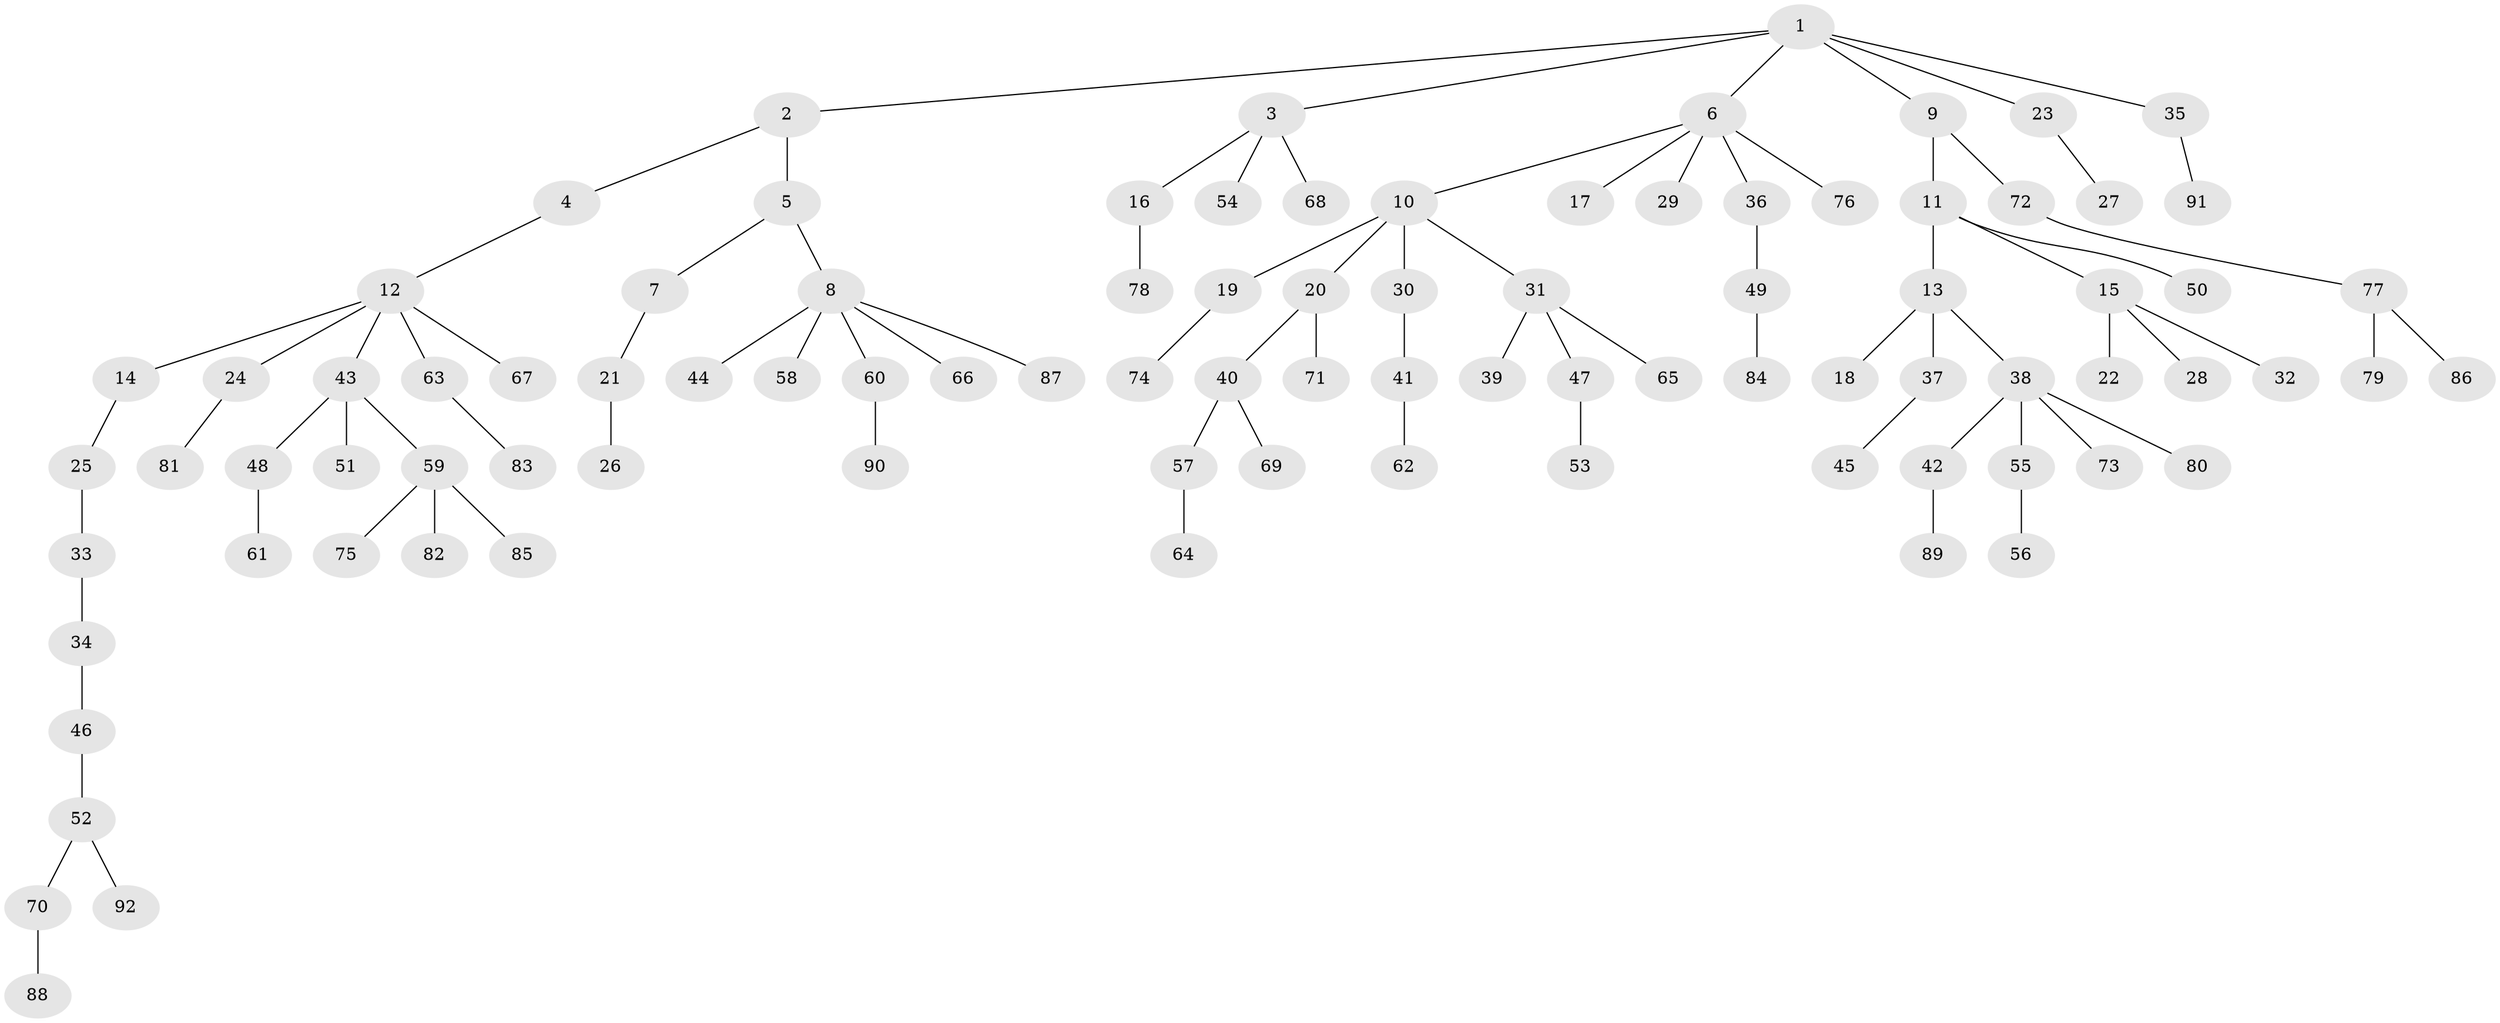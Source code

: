 // Generated by graph-tools (version 1.1) at 2025/53/03/09/25 04:53:06]
// undirected, 92 vertices, 91 edges
graph export_dot {
graph [start="1"]
  node [color=gray90,style=filled];
  1;
  2;
  3;
  4;
  5;
  6;
  7;
  8;
  9;
  10;
  11;
  12;
  13;
  14;
  15;
  16;
  17;
  18;
  19;
  20;
  21;
  22;
  23;
  24;
  25;
  26;
  27;
  28;
  29;
  30;
  31;
  32;
  33;
  34;
  35;
  36;
  37;
  38;
  39;
  40;
  41;
  42;
  43;
  44;
  45;
  46;
  47;
  48;
  49;
  50;
  51;
  52;
  53;
  54;
  55;
  56;
  57;
  58;
  59;
  60;
  61;
  62;
  63;
  64;
  65;
  66;
  67;
  68;
  69;
  70;
  71;
  72;
  73;
  74;
  75;
  76;
  77;
  78;
  79;
  80;
  81;
  82;
  83;
  84;
  85;
  86;
  87;
  88;
  89;
  90;
  91;
  92;
  1 -- 2;
  1 -- 3;
  1 -- 6;
  1 -- 9;
  1 -- 23;
  1 -- 35;
  2 -- 4;
  2 -- 5;
  3 -- 16;
  3 -- 54;
  3 -- 68;
  4 -- 12;
  5 -- 7;
  5 -- 8;
  6 -- 10;
  6 -- 17;
  6 -- 29;
  6 -- 36;
  6 -- 76;
  7 -- 21;
  8 -- 44;
  8 -- 58;
  8 -- 60;
  8 -- 66;
  8 -- 87;
  9 -- 11;
  9 -- 72;
  10 -- 19;
  10 -- 20;
  10 -- 30;
  10 -- 31;
  11 -- 13;
  11 -- 15;
  11 -- 50;
  12 -- 14;
  12 -- 24;
  12 -- 43;
  12 -- 63;
  12 -- 67;
  13 -- 18;
  13 -- 37;
  13 -- 38;
  14 -- 25;
  15 -- 22;
  15 -- 28;
  15 -- 32;
  16 -- 78;
  19 -- 74;
  20 -- 40;
  20 -- 71;
  21 -- 26;
  23 -- 27;
  24 -- 81;
  25 -- 33;
  30 -- 41;
  31 -- 39;
  31 -- 47;
  31 -- 65;
  33 -- 34;
  34 -- 46;
  35 -- 91;
  36 -- 49;
  37 -- 45;
  38 -- 42;
  38 -- 55;
  38 -- 73;
  38 -- 80;
  40 -- 57;
  40 -- 69;
  41 -- 62;
  42 -- 89;
  43 -- 48;
  43 -- 51;
  43 -- 59;
  46 -- 52;
  47 -- 53;
  48 -- 61;
  49 -- 84;
  52 -- 70;
  52 -- 92;
  55 -- 56;
  57 -- 64;
  59 -- 75;
  59 -- 82;
  59 -- 85;
  60 -- 90;
  63 -- 83;
  70 -- 88;
  72 -- 77;
  77 -- 79;
  77 -- 86;
}

